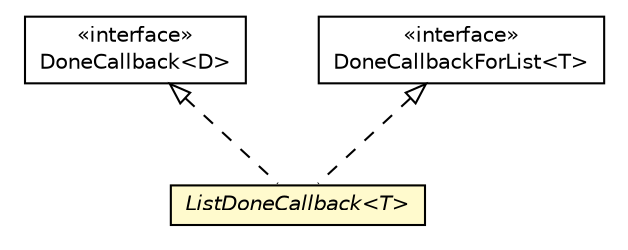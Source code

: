 #!/usr/local/bin/dot
#
# Class diagram 
# Generated by UMLGraph version R5_6-24-gf6e263 (http://www.umlgraph.org/)
#

digraph G {
	edge [fontname="Helvetica",fontsize=10,labelfontname="Helvetica",labelfontsize=10];
	node [fontname="Helvetica",fontsize=10,shape=plaintext];
	nodesep=0.25;
	ranksep=0.5;
	// io.reinert.requestor.impl.gdeferred.ListDoneCallback<T>
	c16744 [label=<<table title="io.reinert.requestor.impl.gdeferred.ListDoneCallback" border="0" cellborder="1" cellspacing="0" cellpadding="2" port="p" bgcolor="lemonChiffon" href="./ListDoneCallback.html">
		<tr><td><table border="0" cellspacing="0" cellpadding="1">
<tr><td align="center" balign="center"><font face="Helvetica-Oblique"> ListDoneCallback&lt;T&gt; </font></td></tr>
		</table></td></tr>
		</table>>, URL="./ListDoneCallback.html", fontname="Helvetica", fontcolor="black", fontsize=10.0];
	//io.reinert.requestor.impl.gdeferred.ListDoneCallback<T> implements io.reinert.gdeferred.DoneCallback<D>
	c16781:p -> c16744:p [dir=back,arrowtail=empty,style=dashed];
	//io.reinert.requestor.impl.gdeferred.ListDoneCallback<T> implements io.reinert.requestor.impl.gdeferred.DoneCallbackForList<T>
	c16782:p -> c16744:p [dir=back,arrowtail=empty,style=dashed];
	// io.reinert.gdeferred.DoneCallback<D>
	c16781 [label=<<table title="io.reinert.gdeferred.DoneCallback" border="0" cellborder="1" cellspacing="0" cellpadding="2" port="p" href="http://java.sun.com/j2se/1.4.2/docs/api/io/reinert/gdeferred/DoneCallback.html">
		<tr><td><table border="0" cellspacing="0" cellpadding="1">
<tr><td align="center" balign="center"> &#171;interface&#187; </td></tr>
<tr><td align="center" balign="center"> DoneCallback&lt;D&gt; </td></tr>
		</table></td></tr>
		</table>>, URL="http://java.sun.com/j2se/1.4.2/docs/api/io/reinert/gdeferred/DoneCallback.html", fontname="Helvetica", fontcolor="black", fontsize=10.0];
	// io.reinert.requestor.impl.gdeferred.DoneCallbackForList<T>
	c16782 [label=<<table title="io.reinert.requestor.impl.gdeferred.DoneCallbackForList" border="0" cellborder="1" cellspacing="0" cellpadding="2" port="p" href="http://java.sun.com/j2se/1.4.2/docs/api/io/reinert/requestor/impl/gdeferred/DoneCallbackForList.html">
		<tr><td><table border="0" cellspacing="0" cellpadding="1">
<tr><td align="center" balign="center"> &#171;interface&#187; </td></tr>
<tr><td align="center" balign="center"> DoneCallbackForList&lt;T&gt; </td></tr>
		</table></td></tr>
		</table>>, URL="http://java.sun.com/j2se/1.4.2/docs/api/io/reinert/requestor/impl/gdeferred/DoneCallbackForList.html", fontname="Helvetica", fontcolor="black", fontsize=10.0];
}

